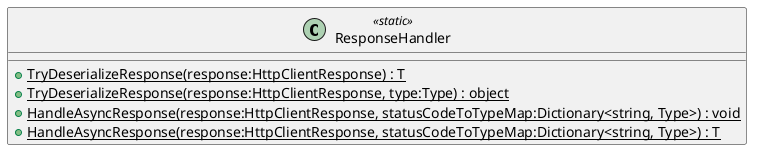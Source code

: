 @startuml
class ResponseHandler <<static>> {
    + {static} TryDeserializeResponse(response:HttpClientResponse) : T
    + {static} TryDeserializeResponse(response:HttpClientResponse, type:Type) : object
    + {static} HandleAsyncResponse(response:HttpClientResponse, statusCodeToTypeMap:Dictionary<string, Type>) : void
    + {static} HandleAsyncResponse(response:HttpClientResponse, statusCodeToTypeMap:Dictionary<string, Type>) : T
}
@enduml
